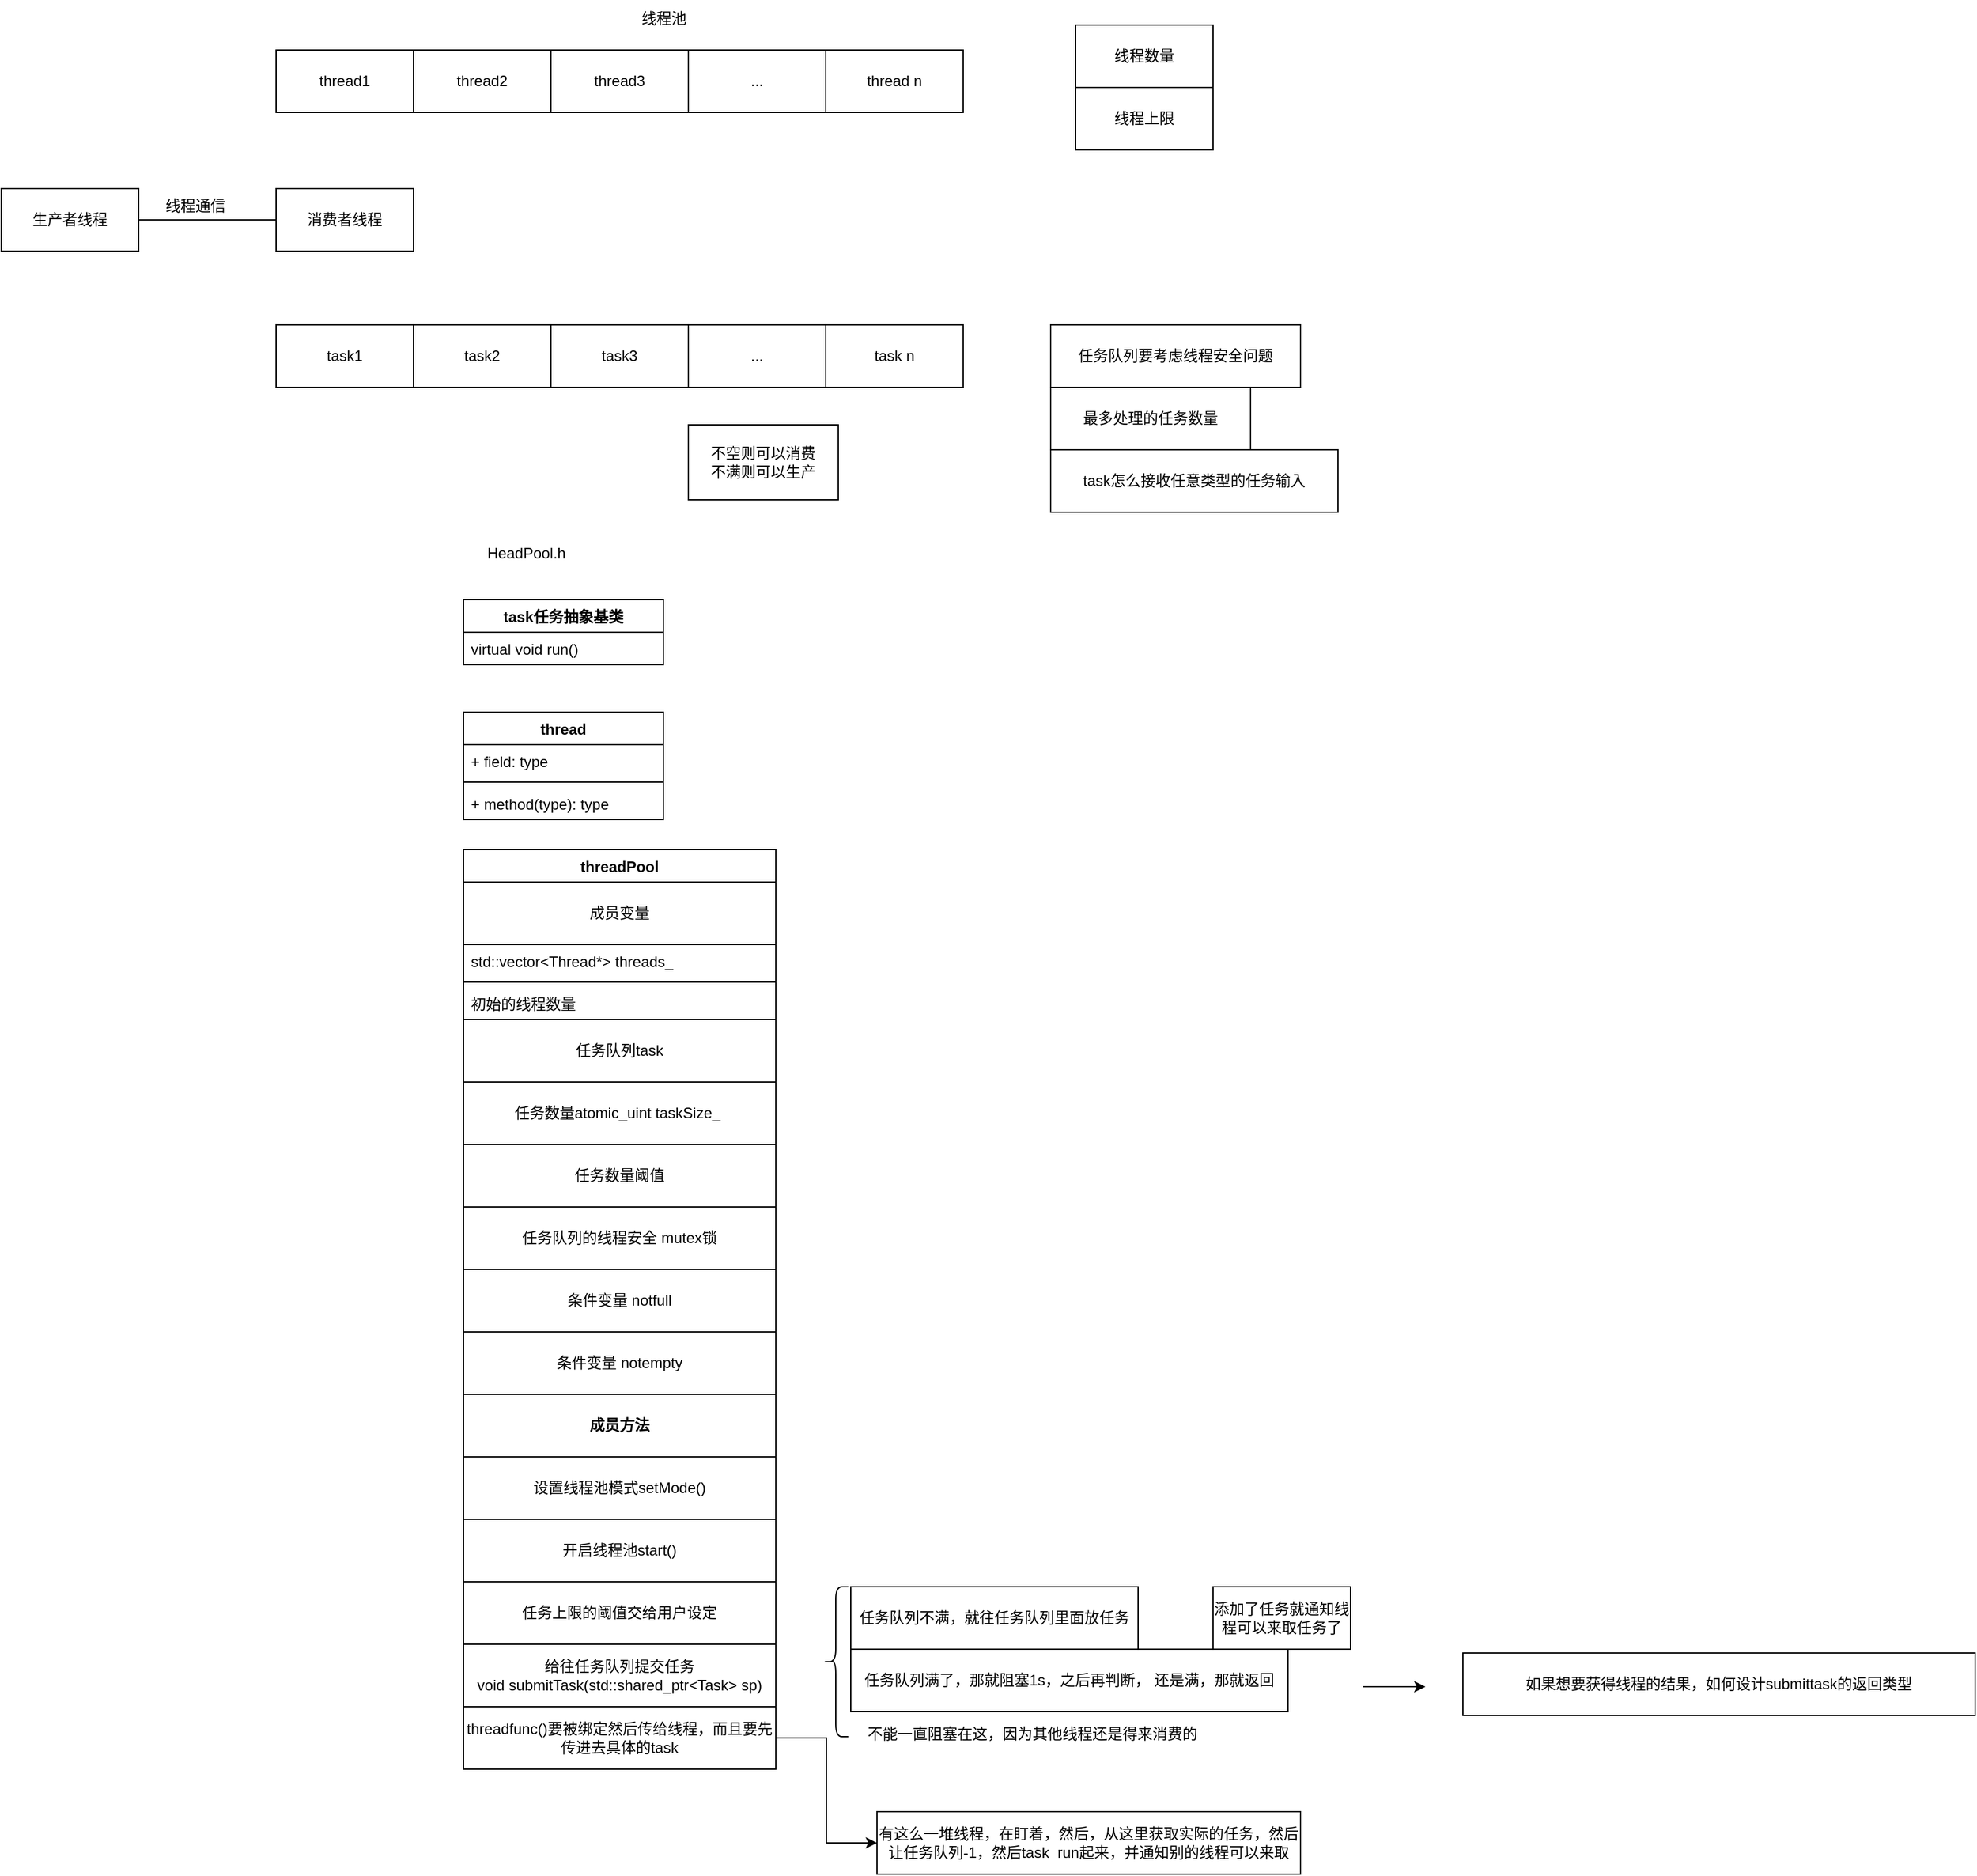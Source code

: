 <mxfile version="24.7.6">
  <diagram name="Page-1" id="c4acf3e9-155e-7222-9cf6-157b1a14988f">
    <mxGraphModel dx="1102" dy="675" grid="1" gridSize="10" guides="1" tooltips="1" connect="1" arrows="1" fold="1" page="0" pageScale="1" pageWidth="850" pageHeight="1100" background="none" math="0" shadow="0">
      <root>
        <mxCell id="0" />
        <mxCell id="1" parent="0" />
        <mxCell id="_VawQS5tZA4y5lR53ruD-1" value="thread" style="swimlane;fontStyle=1;align=center;verticalAlign=top;childLayout=stackLayout;horizontal=1;startSize=26;horizontalStack=0;resizeParent=1;resizeParentMax=0;resizeLast=0;collapsible=1;marginBottom=0;whiteSpace=wrap;html=1;" vertex="1" parent="1">
          <mxGeometry x="400" y="610" width="160" height="86" as="geometry" />
        </mxCell>
        <mxCell id="_VawQS5tZA4y5lR53ruD-2" value="+ field: type" style="text;strokeColor=none;fillColor=none;align=left;verticalAlign=top;spacingLeft=4;spacingRight=4;overflow=hidden;rotatable=0;points=[[0,0.5],[1,0.5]];portConstraint=eastwest;whiteSpace=wrap;html=1;" vertex="1" parent="_VawQS5tZA4y5lR53ruD-1">
          <mxGeometry y="26" width="160" height="26" as="geometry" />
        </mxCell>
        <mxCell id="_VawQS5tZA4y5lR53ruD-3" value="" style="line;strokeWidth=1;fillColor=none;align=left;verticalAlign=middle;spacingTop=-1;spacingLeft=3;spacingRight=3;rotatable=0;labelPosition=right;points=[];portConstraint=eastwest;strokeColor=inherit;" vertex="1" parent="_VawQS5tZA4y5lR53ruD-1">
          <mxGeometry y="52" width="160" height="8" as="geometry" />
        </mxCell>
        <mxCell id="_VawQS5tZA4y5lR53ruD-4" value="+ method(type): type" style="text;strokeColor=none;fillColor=none;align=left;verticalAlign=top;spacingLeft=4;spacingRight=4;overflow=hidden;rotatable=0;points=[[0,0.5],[1,0.5]];portConstraint=eastwest;whiteSpace=wrap;html=1;" vertex="1" parent="_VawQS5tZA4y5lR53ruD-1">
          <mxGeometry y="60" width="160" height="26" as="geometry" />
        </mxCell>
        <mxCell id="_VawQS5tZA4y5lR53ruD-11" value="thread1" style="html=1;whiteSpace=wrap;" vertex="1" parent="1">
          <mxGeometry x="250" y="80" width="110" height="50" as="geometry" />
        </mxCell>
        <mxCell id="_VawQS5tZA4y5lR53ruD-12" value="thread2" style="html=1;whiteSpace=wrap;" vertex="1" parent="1">
          <mxGeometry x="360" y="80" width="110" height="50" as="geometry" />
        </mxCell>
        <mxCell id="_VawQS5tZA4y5lR53ruD-13" value="thread3" style="html=1;whiteSpace=wrap;" vertex="1" parent="1">
          <mxGeometry x="470" y="80" width="110" height="50" as="geometry" />
        </mxCell>
        <mxCell id="_VawQS5tZA4y5lR53ruD-14" value="线程池" style="text;html=1;align=center;verticalAlign=middle;resizable=0;points=[];autosize=1;strokeColor=none;fillColor=none;" vertex="1" parent="1">
          <mxGeometry x="530" y="40" width="60" height="30" as="geometry" />
        </mxCell>
        <mxCell id="_VawQS5tZA4y5lR53ruD-15" value="..." style="html=1;whiteSpace=wrap;" vertex="1" parent="1">
          <mxGeometry x="580" y="80" width="110" height="50" as="geometry" />
        </mxCell>
        <mxCell id="_VawQS5tZA4y5lR53ruD-16" value="thread n" style="html=1;whiteSpace=wrap;" vertex="1" parent="1">
          <mxGeometry x="690" y="80" width="110" height="50" as="geometry" />
        </mxCell>
        <mxCell id="_VawQS5tZA4y5lR53ruD-17" value="task1" style="html=1;whiteSpace=wrap;" vertex="1" parent="1">
          <mxGeometry x="250" y="300" width="110" height="50" as="geometry" />
        </mxCell>
        <mxCell id="_VawQS5tZA4y5lR53ruD-18" value="task2" style="html=1;whiteSpace=wrap;" vertex="1" parent="1">
          <mxGeometry x="360" y="300" width="110" height="50" as="geometry" />
        </mxCell>
        <mxCell id="_VawQS5tZA4y5lR53ruD-19" value="task3" style="html=1;whiteSpace=wrap;" vertex="1" parent="1">
          <mxGeometry x="470" y="300" width="110" height="50" as="geometry" />
        </mxCell>
        <mxCell id="_VawQS5tZA4y5lR53ruD-20" value="..." style="html=1;whiteSpace=wrap;" vertex="1" parent="1">
          <mxGeometry x="580" y="300" width="110" height="50" as="geometry" />
        </mxCell>
        <mxCell id="_VawQS5tZA4y5lR53ruD-21" value="task n" style="html=1;whiteSpace=wrap;" vertex="1" parent="1">
          <mxGeometry x="690" y="300" width="110" height="50" as="geometry" />
        </mxCell>
        <mxCell id="_VawQS5tZA4y5lR53ruD-22" value="线程数量" style="html=1;whiteSpace=wrap;" vertex="1" parent="1">
          <mxGeometry x="890" y="60" width="110" height="50" as="geometry" />
        </mxCell>
        <mxCell id="_VawQS5tZA4y5lR53ruD-23" value="线程上限" style="html=1;whiteSpace=wrap;" vertex="1" parent="1">
          <mxGeometry x="890" y="110" width="110" height="50" as="geometry" />
        </mxCell>
        <mxCell id="_VawQS5tZA4y5lR53ruD-24" value="任务队列要考虑线程安全问题" style="html=1;whiteSpace=wrap;" vertex="1" parent="1">
          <mxGeometry x="870" y="300" width="200" height="50" as="geometry" />
        </mxCell>
        <mxCell id="_VawQS5tZA4y5lR53ruD-25" value="最多处理的任务数量" style="html=1;whiteSpace=wrap;" vertex="1" parent="1">
          <mxGeometry x="870" y="350" width="160" height="50" as="geometry" />
        </mxCell>
        <mxCell id="_VawQS5tZA4y5lR53ruD-26" value="task怎么接收任意类型的任务输入" style="html=1;whiteSpace=wrap;" vertex="1" parent="1">
          <mxGeometry x="870" y="400" width="230" height="50" as="geometry" />
        </mxCell>
        <mxCell id="_VawQS5tZA4y5lR53ruD-28" value="生产者线程" style="html=1;whiteSpace=wrap;" vertex="1" parent="1">
          <mxGeometry x="30" y="191" width="110" height="50" as="geometry" />
        </mxCell>
        <mxCell id="_VawQS5tZA4y5lR53ruD-29" value="消费者线程" style="html=1;whiteSpace=wrap;" vertex="1" parent="1">
          <mxGeometry x="250" y="191" width="110" height="50" as="geometry" />
        </mxCell>
        <mxCell id="_VawQS5tZA4y5lR53ruD-30" value="" style="line;strokeWidth=1;fillColor=none;align=left;verticalAlign=middle;spacingTop=-1;spacingLeft=3;spacingRight=3;rotatable=0;labelPosition=right;points=[];portConstraint=eastwest;strokeColor=inherit;" vertex="1" parent="1">
          <mxGeometry x="140" y="212" width="110" height="8" as="geometry" />
        </mxCell>
        <mxCell id="_VawQS5tZA4y5lR53ruD-31" value="线程通信" style="text;html=1;align=center;verticalAlign=middle;resizable=0;points=[];autosize=1;strokeColor=none;fillColor=none;" vertex="1" parent="1">
          <mxGeometry x="150" y="190" width="70" height="30" as="geometry" />
        </mxCell>
        <mxCell id="_VawQS5tZA4y5lR53ruD-32" value="task任务抽象基类" style="swimlane;fontStyle=1;align=center;verticalAlign=top;childLayout=stackLayout;horizontal=1;startSize=26;horizontalStack=0;resizeParent=1;resizeParentMax=0;resizeLast=0;collapsible=1;marginBottom=0;whiteSpace=wrap;html=1;" vertex="1" parent="1">
          <mxGeometry x="400" y="520" width="160" height="52" as="geometry" />
        </mxCell>
        <mxCell id="_VawQS5tZA4y5lR53ruD-35" value="virtual void run()" style="text;strokeColor=none;fillColor=none;align=left;verticalAlign=top;spacingLeft=4;spacingRight=4;overflow=hidden;rotatable=0;points=[[0,0.5],[1,0.5]];portConstraint=eastwest;whiteSpace=wrap;html=1;" vertex="1" parent="_VawQS5tZA4y5lR53ruD-32">
          <mxGeometry y="26" width="160" height="26" as="geometry" />
        </mxCell>
        <mxCell id="_VawQS5tZA4y5lR53ruD-36" value="threadPool" style="swimlane;fontStyle=1;align=center;verticalAlign=top;childLayout=stackLayout;horizontal=1;startSize=26;horizontalStack=0;resizeParent=1;resizeParentMax=0;resizeLast=0;collapsible=1;marginBottom=0;whiteSpace=wrap;html=1;" vertex="1" parent="1">
          <mxGeometry x="400" y="720" width="250" height="736" as="geometry" />
        </mxCell>
        <mxCell id="_VawQS5tZA4y5lR53ruD-45" value="成员变量" style="html=1;whiteSpace=wrap;" vertex="1" parent="_VawQS5tZA4y5lR53ruD-36">
          <mxGeometry y="26" width="250" height="50" as="geometry" />
        </mxCell>
        <mxCell id="_VawQS5tZA4y5lR53ruD-37" value="std::vector&amp;lt;Thread*&amp;gt; threads_" style="text;strokeColor=none;fillColor=none;align=left;verticalAlign=top;spacingLeft=4;spacingRight=4;overflow=hidden;rotatable=0;points=[[0,0.5],[1,0.5]];portConstraint=eastwest;whiteSpace=wrap;html=1;" vertex="1" parent="_VawQS5tZA4y5lR53ruD-36">
          <mxGeometry y="76" width="250" height="26" as="geometry" />
        </mxCell>
        <mxCell id="_VawQS5tZA4y5lR53ruD-38" value="" style="line;strokeWidth=1;fillColor=none;align=left;verticalAlign=middle;spacingTop=-1;spacingLeft=3;spacingRight=3;rotatable=0;labelPosition=right;points=[];portConstraint=eastwest;strokeColor=inherit;" vertex="1" parent="_VawQS5tZA4y5lR53ruD-36">
          <mxGeometry y="102" width="250" height="8" as="geometry" />
        </mxCell>
        <mxCell id="_VawQS5tZA4y5lR53ruD-39" value="初始的线程数量" style="text;strokeColor=none;fillColor=none;align=left;verticalAlign=top;spacingLeft=4;spacingRight=4;overflow=hidden;rotatable=0;points=[[0,0.5],[1,0.5]];portConstraint=eastwest;whiteSpace=wrap;html=1;" vertex="1" parent="_VawQS5tZA4y5lR53ruD-36">
          <mxGeometry y="110" width="250" height="26" as="geometry" />
        </mxCell>
        <mxCell id="_VawQS5tZA4y5lR53ruD-41" value="任务队列task" style="html=1;whiteSpace=wrap;" vertex="1" parent="_VawQS5tZA4y5lR53ruD-36">
          <mxGeometry y="136" width="250" height="50" as="geometry" />
        </mxCell>
        <mxCell id="_VawQS5tZA4y5lR53ruD-43" value="任务数量atomic_uint taskSize_&amp;nbsp;" style="html=1;whiteSpace=wrap;" vertex="1" parent="_VawQS5tZA4y5lR53ruD-36">
          <mxGeometry y="186" width="250" height="50" as="geometry" />
        </mxCell>
        <mxCell id="_VawQS5tZA4y5lR53ruD-44" value="任务数量阈值" style="html=1;whiteSpace=wrap;" vertex="1" parent="_VawQS5tZA4y5lR53ruD-36">
          <mxGeometry y="236" width="250" height="50" as="geometry" />
        </mxCell>
        <mxCell id="_VawQS5tZA4y5lR53ruD-46" value="任务队列的线程安全 mutex锁" style="html=1;whiteSpace=wrap;" vertex="1" parent="_VawQS5tZA4y5lR53ruD-36">
          <mxGeometry y="286" width="250" height="50" as="geometry" />
        </mxCell>
        <mxCell id="_VawQS5tZA4y5lR53ruD-48" value="条件变量 notfull" style="html=1;whiteSpace=wrap;" vertex="1" parent="_VawQS5tZA4y5lR53ruD-36">
          <mxGeometry y="336" width="250" height="50" as="geometry" />
        </mxCell>
        <mxCell id="_VawQS5tZA4y5lR53ruD-49" value="条件变量 notempty" style="html=1;whiteSpace=wrap;" vertex="1" parent="_VawQS5tZA4y5lR53ruD-36">
          <mxGeometry y="386" width="250" height="50" as="geometry" />
        </mxCell>
        <mxCell id="_VawQS5tZA4y5lR53ruD-51" value="&lt;b&gt;成员方法&lt;/b&gt;" style="html=1;whiteSpace=wrap;" vertex="1" parent="_VawQS5tZA4y5lR53ruD-36">
          <mxGeometry y="436" width="250" height="50" as="geometry" />
        </mxCell>
        <mxCell id="_VawQS5tZA4y5lR53ruD-52" value="设置线程池模式setMode()" style="html=1;whiteSpace=wrap;" vertex="1" parent="_VawQS5tZA4y5lR53ruD-36">
          <mxGeometry y="486" width="250" height="50" as="geometry" />
        </mxCell>
        <mxCell id="_VawQS5tZA4y5lR53ruD-54" value="开启线程池start()" style="html=1;whiteSpace=wrap;" vertex="1" parent="_VawQS5tZA4y5lR53ruD-36">
          <mxGeometry y="536" width="250" height="50" as="geometry" />
        </mxCell>
        <mxCell id="_VawQS5tZA4y5lR53ruD-55" value="任务上限的阈值交给用户设定" style="html=1;whiteSpace=wrap;" vertex="1" parent="_VawQS5tZA4y5lR53ruD-36">
          <mxGeometry y="586" width="250" height="50" as="geometry" />
        </mxCell>
        <mxCell id="_VawQS5tZA4y5lR53ruD-56" value="给往任务队列提交任务&lt;div&gt;void submitTask(std::shared_ptr&amp;lt;Task&amp;gt; sp)&lt;/div&gt;" style="html=1;whiteSpace=wrap;" vertex="1" parent="_VawQS5tZA4y5lR53ruD-36">
          <mxGeometry y="636" width="250" height="50" as="geometry" />
        </mxCell>
        <mxCell id="_VawQS5tZA4y5lR53ruD-57" value="threadfunc()要被绑定然后传给线程，而且要先传进去具体的task" style="html=1;whiteSpace=wrap;" vertex="1" parent="_VawQS5tZA4y5lR53ruD-36">
          <mxGeometry y="686" width="250" height="50" as="geometry" />
        </mxCell>
        <mxCell id="_VawQS5tZA4y5lR53ruD-40" value="HeadPool.h" style="text;html=1;align=center;verticalAlign=middle;resizable=0;points=[];autosize=1;strokeColor=none;fillColor=none;" vertex="1" parent="1">
          <mxGeometry x="405" y="468" width="90" height="30" as="geometry" />
        </mxCell>
        <mxCell id="_VawQS5tZA4y5lR53ruD-47" value="不空则可以消费&lt;div&gt;不满则可以生产&lt;/div&gt;" style="whiteSpace=wrap;html=1;" vertex="1" parent="1">
          <mxGeometry x="580" y="380" width="120" height="60" as="geometry" />
        </mxCell>
        <mxCell id="_VawQS5tZA4y5lR53ruD-58" value="任务队列不满，就往任务队列里面放任务" style="html=1;whiteSpace=wrap;" vertex="1" parent="1">
          <mxGeometry x="710" y="1310" width="230" height="50" as="geometry" />
        </mxCell>
        <mxCell id="_VawQS5tZA4y5lR53ruD-59" value="添加了任务就通知线程可以来取任务了" style="html=1;whiteSpace=wrap;" vertex="1" parent="1">
          <mxGeometry x="1000" y="1310" width="110" height="50" as="geometry" />
        </mxCell>
        <mxCell id="_VawQS5tZA4y5lR53ruD-60" value="任务队列满了，那就阻塞1s，之后再判断， 还是满，那就返回" style="html=1;whiteSpace=wrap;" vertex="1" parent="1">
          <mxGeometry x="710" y="1360" width="350" height="50" as="geometry" />
        </mxCell>
        <mxCell id="_VawQS5tZA4y5lR53ruD-61" value="不能一直阻塞在这，因为其他线程还是得来消费的" style="text;html=1;align=center;verticalAlign=middle;resizable=0;points=[];autosize=1;strokeColor=none;fillColor=none;" vertex="1" parent="1">
          <mxGeometry x="710" y="1413" width="290" height="30" as="geometry" />
        </mxCell>
        <mxCell id="_VawQS5tZA4y5lR53ruD-62" value="有这么一堆线程，在盯着，然后，从这里获取实际的任务，然后让任务队列-1，然后task&amp;nbsp; run起来，并通知别的线程可以来取" style="html=1;whiteSpace=wrap;" vertex="1" parent="1">
          <mxGeometry x="731" y="1490" width="339" height="50" as="geometry" />
        </mxCell>
        <mxCell id="_VawQS5tZA4y5lR53ruD-63" style="edgeStyle=orthogonalEdgeStyle;rounded=0;orthogonalLoop=1;jettySize=auto;html=1;entryX=0;entryY=0.5;entryDx=0;entryDy=0;" edge="1" parent="1" source="_VawQS5tZA4y5lR53ruD-57" target="_VawQS5tZA4y5lR53ruD-62">
          <mxGeometry relative="1" as="geometry" />
        </mxCell>
        <mxCell id="_VawQS5tZA4y5lR53ruD-65" value="如果想要获得线程的结果，如何设计submittask的返回类型" style="html=1;whiteSpace=wrap;" vertex="1" parent="1">
          <mxGeometry x="1200" y="1363" width="410" height="50" as="geometry" />
        </mxCell>
        <mxCell id="_VawQS5tZA4y5lR53ruD-67" value="" style="shape=curlyBracket;whiteSpace=wrap;html=1;rounded=1;labelPosition=left;verticalLabelPosition=middle;align=right;verticalAlign=middle;" vertex="1" parent="1">
          <mxGeometry x="688" y="1310" width="20" height="120" as="geometry" />
        </mxCell>
        <mxCell id="_VawQS5tZA4y5lR53ruD-68" value="" style="endArrow=classic;html=1;rounded=0;" edge="1" parent="1">
          <mxGeometry width="50" height="50" relative="1" as="geometry">
            <mxPoint x="1120" y="1390" as="sourcePoint" />
            <mxPoint x="1170" y="1390" as="targetPoint" />
          </mxGeometry>
        </mxCell>
      </root>
    </mxGraphModel>
  </diagram>
</mxfile>
